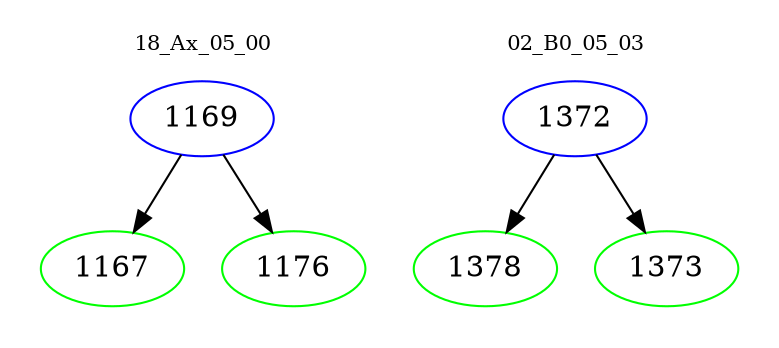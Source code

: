 digraph{
subgraph cluster_0 {
color = white
label = "18_Ax_05_00";
fontsize=10;
T0_1169 [label="1169", color="blue"]
T0_1169 -> T0_1167 [color="black"]
T0_1167 [label="1167", color="green"]
T0_1169 -> T0_1176 [color="black"]
T0_1176 [label="1176", color="green"]
}
subgraph cluster_1 {
color = white
label = "02_B0_05_03";
fontsize=10;
T1_1372 [label="1372", color="blue"]
T1_1372 -> T1_1378 [color="black"]
T1_1378 [label="1378", color="green"]
T1_1372 -> T1_1373 [color="black"]
T1_1373 [label="1373", color="green"]
}
}
